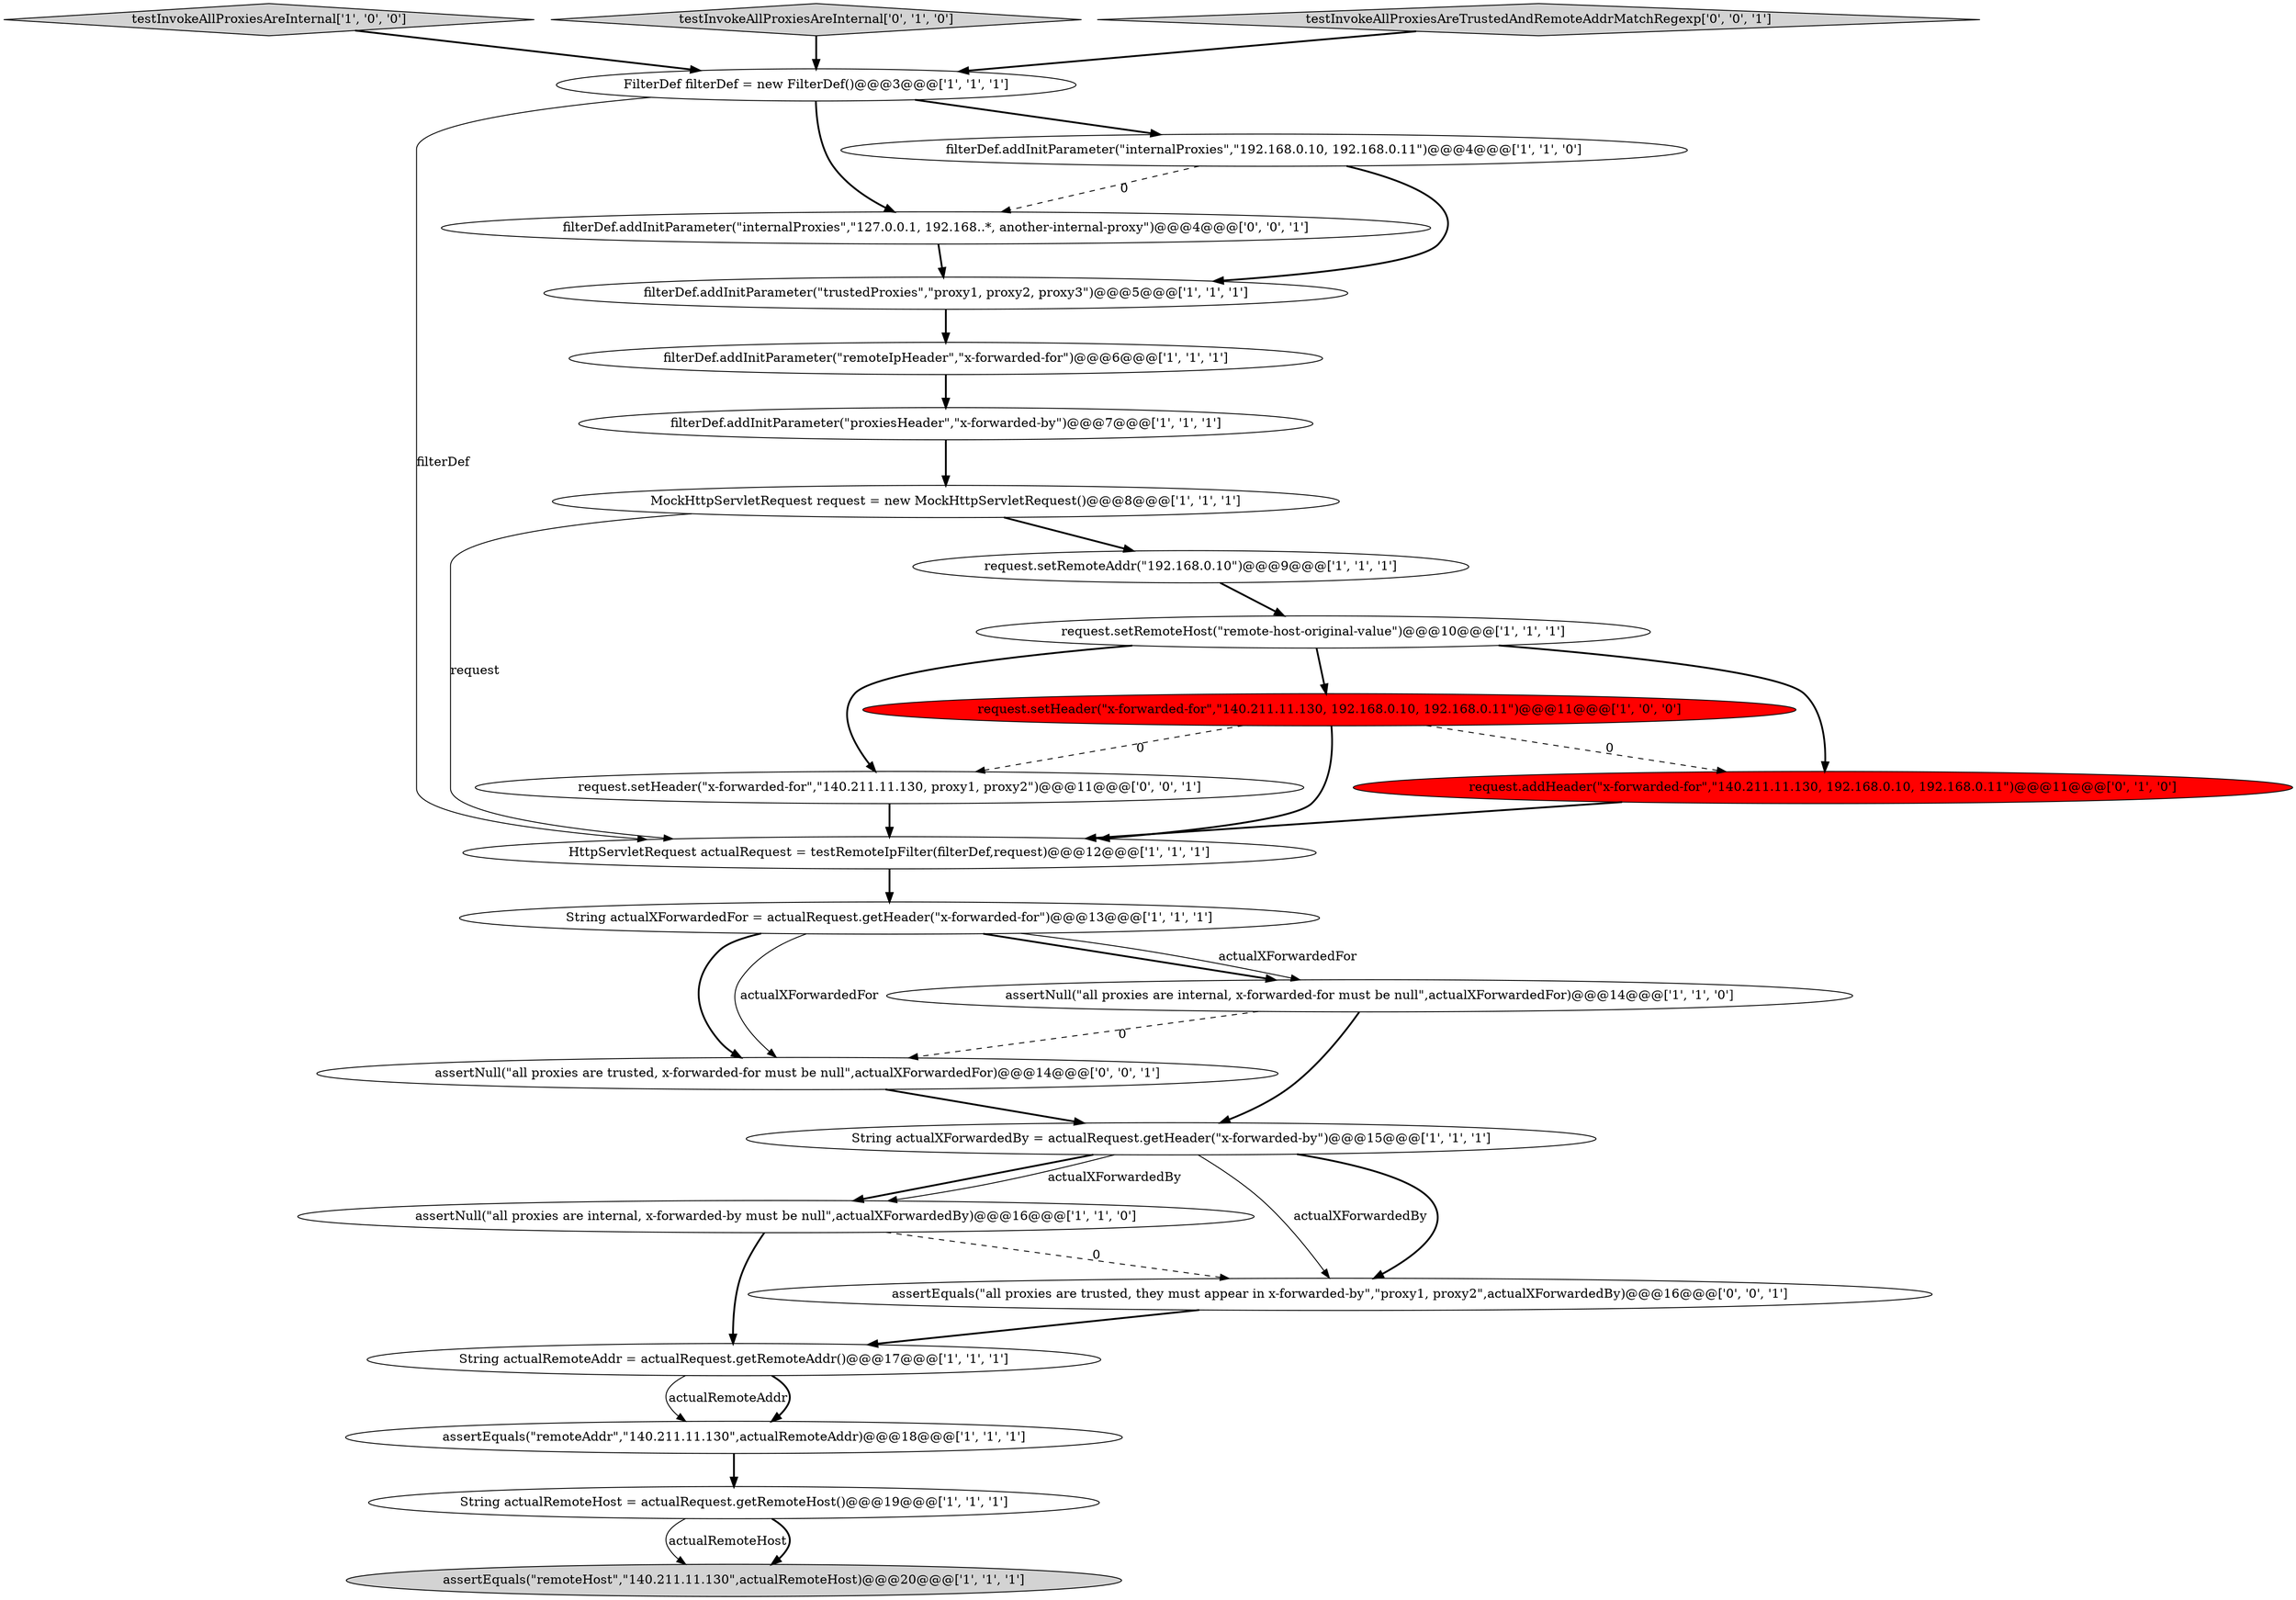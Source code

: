 digraph {
18 [style = filled, label = "String actualRemoteHost = actualRequest.getRemoteHost()@@@19@@@['1', '1', '1']", fillcolor = white, shape = ellipse image = "AAA0AAABBB1BBB"];
2 [style = filled, label = "HttpServletRequest actualRequest = testRemoteIpFilter(filterDef,request)@@@12@@@['1', '1', '1']", fillcolor = white, shape = ellipse image = "AAA0AAABBB1BBB"];
9 [style = filled, label = "String actualRemoteAddr = actualRequest.getRemoteAddr()@@@17@@@['1', '1', '1']", fillcolor = white, shape = ellipse image = "AAA0AAABBB1BBB"];
21 [style = filled, label = "filterDef.addInitParameter(\"internalProxies\",\"127\.0\.0\.1, 192\.168\..*, another-internal-proxy\")@@@4@@@['0', '0', '1']", fillcolor = white, shape = ellipse image = "AAA0AAABBB3BBB"];
16 [style = filled, label = "testInvokeAllProxiesAreInternal['1', '0', '0']", fillcolor = lightgray, shape = diamond image = "AAA0AAABBB1BBB"];
20 [style = filled, label = "testInvokeAllProxiesAreInternal['0', '1', '0']", fillcolor = lightgray, shape = diamond image = "AAA0AAABBB2BBB"];
11 [style = filled, label = "MockHttpServletRequest request = new MockHttpServletRequest()@@@8@@@['1', '1', '1']", fillcolor = white, shape = ellipse image = "AAA0AAABBB1BBB"];
7 [style = filled, label = "FilterDef filterDef = new FilterDef()@@@3@@@['1', '1', '1']", fillcolor = white, shape = ellipse image = "AAA0AAABBB1BBB"];
3 [style = filled, label = "assertNull(\"all proxies are internal, x-forwarded-by must be null\",actualXForwardedBy)@@@16@@@['1', '1', '0']", fillcolor = white, shape = ellipse image = "AAA0AAABBB1BBB"];
15 [style = filled, label = "assertEquals(\"remoteAddr\",\"140.211.11.130\",actualRemoteAddr)@@@18@@@['1', '1', '1']", fillcolor = white, shape = ellipse image = "AAA0AAABBB1BBB"];
25 [style = filled, label = "assertNull(\"all proxies are trusted, x-forwarded-for must be null\",actualXForwardedFor)@@@14@@@['0', '0', '1']", fillcolor = white, shape = ellipse image = "AAA0AAABBB3BBB"];
12 [style = filled, label = "request.setRemoteHost(\"remote-host-original-value\")@@@10@@@['1', '1', '1']", fillcolor = white, shape = ellipse image = "AAA0AAABBB1BBB"];
17 [style = filled, label = "filterDef.addInitParameter(\"remoteIpHeader\",\"x-forwarded-for\")@@@6@@@['1', '1', '1']", fillcolor = white, shape = ellipse image = "AAA0AAABBB1BBB"];
22 [style = filled, label = "request.setHeader(\"x-forwarded-for\",\"140.211.11.130, proxy1, proxy2\")@@@11@@@['0', '0', '1']", fillcolor = white, shape = ellipse image = "AAA0AAABBB3BBB"];
24 [style = filled, label = "assertEquals(\"all proxies are trusted, they must appear in x-forwarded-by\",\"proxy1, proxy2\",actualXForwardedBy)@@@16@@@['0', '0', '1']", fillcolor = white, shape = ellipse image = "AAA0AAABBB3BBB"];
8 [style = filled, label = "request.setRemoteAddr(\"192.168.0.10\")@@@9@@@['1', '1', '1']", fillcolor = white, shape = ellipse image = "AAA0AAABBB1BBB"];
5 [style = filled, label = "String actualXForwardedFor = actualRequest.getHeader(\"x-forwarded-for\")@@@13@@@['1', '1', '1']", fillcolor = white, shape = ellipse image = "AAA0AAABBB1BBB"];
23 [style = filled, label = "testInvokeAllProxiesAreTrustedAndRemoteAddrMatchRegexp['0', '0', '1']", fillcolor = lightgray, shape = diamond image = "AAA0AAABBB3BBB"];
13 [style = filled, label = "assertEquals(\"remoteHost\",\"140.211.11.130\",actualRemoteHost)@@@20@@@['1', '1', '1']", fillcolor = lightgray, shape = ellipse image = "AAA0AAABBB1BBB"];
4 [style = filled, label = "filterDef.addInitParameter(\"trustedProxies\",\"proxy1, proxy2, proxy3\")@@@5@@@['1', '1', '1']", fillcolor = white, shape = ellipse image = "AAA0AAABBB1BBB"];
1 [style = filled, label = "request.setHeader(\"x-forwarded-for\",\"140.211.11.130, 192.168.0.10, 192.168.0.11\")@@@11@@@['1', '0', '0']", fillcolor = red, shape = ellipse image = "AAA1AAABBB1BBB"];
6 [style = filled, label = "String actualXForwardedBy = actualRequest.getHeader(\"x-forwarded-by\")@@@15@@@['1', '1', '1']", fillcolor = white, shape = ellipse image = "AAA0AAABBB1BBB"];
19 [style = filled, label = "request.addHeader(\"x-forwarded-for\",\"140.211.11.130, 192.168.0.10, 192.168.0.11\")@@@11@@@['0', '1', '0']", fillcolor = red, shape = ellipse image = "AAA1AAABBB2BBB"];
10 [style = filled, label = "assertNull(\"all proxies are internal, x-forwarded-for must be null\",actualXForwardedFor)@@@14@@@['1', '1', '0']", fillcolor = white, shape = ellipse image = "AAA0AAABBB1BBB"];
0 [style = filled, label = "filterDef.addInitParameter(\"proxiesHeader\",\"x-forwarded-by\")@@@7@@@['1', '1', '1']", fillcolor = white, shape = ellipse image = "AAA0AAABBB1BBB"];
14 [style = filled, label = "filterDef.addInitParameter(\"internalProxies\",\"192\.168\.0\.10, 192\.168\.0\.11\")@@@4@@@['1', '1', '0']", fillcolor = white, shape = ellipse image = "AAA0AAABBB1BBB"];
5->10 [style = bold, label=""];
6->3 [style = bold, label=""];
22->2 [style = bold, label=""];
4->17 [style = bold, label=""];
7->2 [style = solid, label="filterDef"];
6->24 [style = solid, label="actualXForwardedBy"];
12->22 [style = bold, label=""];
9->15 [style = solid, label="actualRemoteAddr"];
1->19 [style = dashed, label="0"];
6->3 [style = solid, label="actualXForwardedBy"];
16->7 [style = bold, label=""];
3->24 [style = dashed, label="0"];
0->11 [style = bold, label=""];
6->24 [style = bold, label=""];
19->2 [style = bold, label=""];
25->6 [style = bold, label=""];
12->1 [style = bold, label=""];
15->18 [style = bold, label=""];
10->6 [style = bold, label=""];
5->25 [style = bold, label=""];
1->22 [style = dashed, label="0"];
7->14 [style = bold, label=""];
18->13 [style = solid, label="actualRemoteHost"];
3->9 [style = bold, label=""];
5->25 [style = solid, label="actualXForwardedFor"];
5->10 [style = solid, label="actualXForwardedFor"];
11->2 [style = solid, label="request"];
17->0 [style = bold, label=""];
9->15 [style = bold, label=""];
18->13 [style = bold, label=""];
7->21 [style = bold, label=""];
11->8 [style = bold, label=""];
14->21 [style = dashed, label="0"];
1->2 [style = bold, label=""];
23->7 [style = bold, label=""];
21->4 [style = bold, label=""];
20->7 [style = bold, label=""];
12->19 [style = bold, label=""];
10->25 [style = dashed, label="0"];
8->12 [style = bold, label=""];
24->9 [style = bold, label=""];
2->5 [style = bold, label=""];
14->4 [style = bold, label=""];
}
